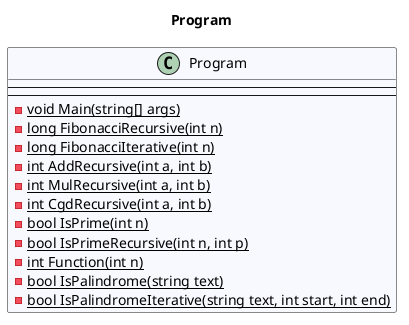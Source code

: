 @startuml Program
title Program
 class Program #GhostWhite {
---
---
- {static} void Main(string[] args)
- {static} long FibonacciRecursive(int n)
- {static} long FibonacciIterative(int n)
- {static} int AddRecursive(int a, int b)
- {static} int MulRecursive(int a, int b)
- {static} int CgdRecursive(int a, int b)
- {static} bool IsPrime(int n)
- {static} bool IsPrimeRecursive(int n, int p)
- {static} int Function(int n)
- {static} bool IsPalindrome(string text)
- {static} bool IsPalindromeIterative(string text, int start, int end)
}
@enduml
